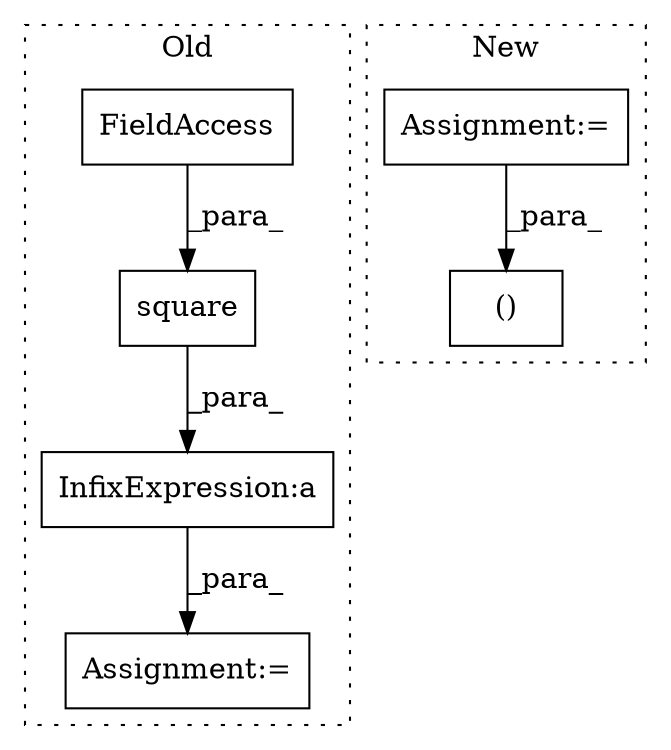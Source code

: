 digraph G {
subgraph cluster0 {
1 [label="square" a="32" s="10849,10873" l="7,1" shape="box"];
3 [label="Assignment:=" a="7" s="10943" l="1" shape="box"];
4 [label="InfixExpression:a" a="27" s="11007" l="3" shape="box"];
6 [label="FieldAccess" a="22" s="10856" l="17" shape="box"];
label = "Old";
style="dotted";
}
subgraph cluster1 {
2 [label="()" a="106" s="10859" l="66" shape="box"];
5 [label="Assignment:=" a="7" s="9392" l="1" shape="box"];
label = "New";
style="dotted";
}
1 -> 4 [label="_para_"];
4 -> 3 [label="_para_"];
5 -> 2 [label="_para_"];
6 -> 1 [label="_para_"];
}